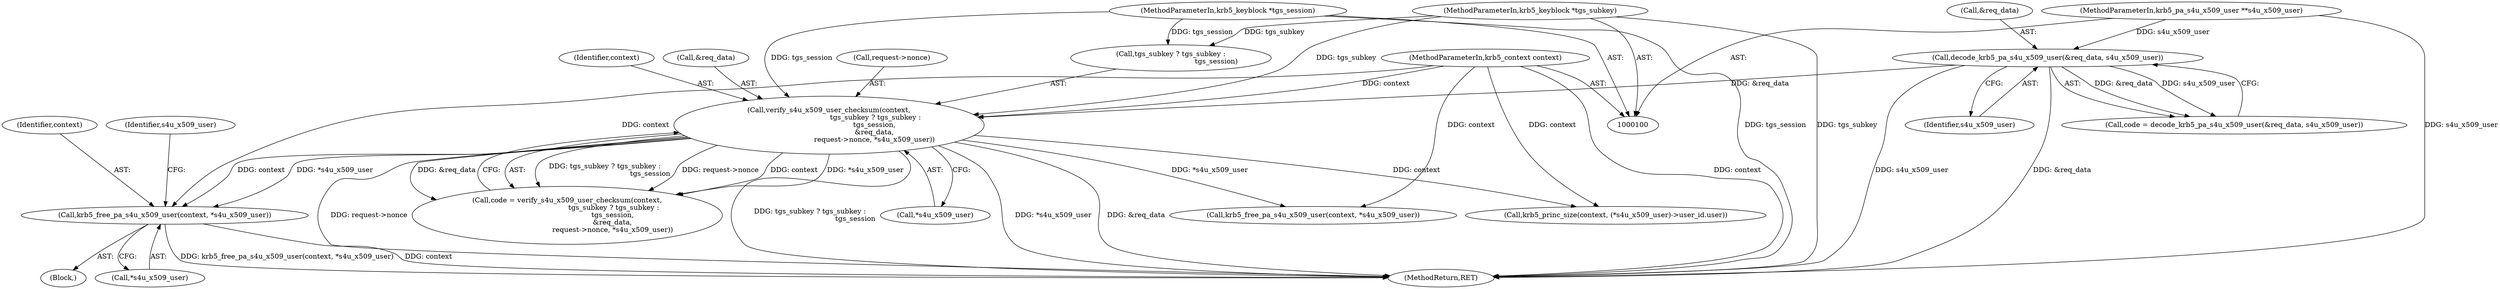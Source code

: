 digraph "0_krb5_ffb35baac6981f9e8914f8f3bffd37f284b85970_3@API" {
"1000164" [label="(Call,krb5_free_pa_s4u_x509_user(context, *s4u_x509_user))"];
"1000144" [label="(Call,verify_s4u_x509_user_checksum(context,\n                                          tgs_subkey ? tgs_subkey :\n                                         tgs_session,\n                                         &req_data,\n                                         request->nonce, *s4u_x509_user))"];
"1000101" [label="(MethodParameterIn,krb5_context context)"];
"1000104" [label="(MethodParameterIn,krb5_keyblock *tgs_subkey)"];
"1000105" [label="(MethodParameterIn,krb5_keyblock *tgs_session)"];
"1000129" [label="(Call,decode_krb5_pa_s4u_x509_user(&req_data, s4u_x509_user))"];
"1000106" [label="(MethodParameterIn,krb5_pa_s4u_x509_user **s4u_x509_user)"];
"1000130" [label="(Call,&req_data)"];
"1000142" [label="(Call,code = verify_s4u_x509_user_checksum(context,\n                                          tgs_subkey ? tgs_subkey :\n                                         tgs_session,\n                                         &req_data,\n                                         request->nonce, *s4u_x509_user))"];
"1000106" [label="(MethodParameterIn,krb5_pa_s4u_x509_user **s4u_x509_user)"];
"1000145" [label="(Identifier,context)"];
"1000170" [label="(Identifier,s4u_x509_user)"];
"1000101" [label="(MethodParameterIn,krb5_context context)"];
"1000144" [label="(Call,verify_s4u_x509_user_checksum(context,\n                                          tgs_subkey ? tgs_subkey :\n                                         tgs_session,\n                                         &req_data,\n                                         request->nonce, *s4u_x509_user))"];
"1000166" [label="(Call,*s4u_x509_user)"];
"1000127" [label="(Call,code = decode_krb5_pa_s4u_x509_user(&req_data, s4u_x509_user))"];
"1000213" [label="(MethodReturn,RET)"];
"1000129" [label="(Call,decode_krb5_pa_s4u_x509_user(&req_data, s4u_x509_user))"];
"1000150" [label="(Call,&req_data)"];
"1000152" [label="(Call,request->nonce)"];
"1000159" [label="(Block,)"];
"1000165" [label="(Identifier,context)"];
"1000201" [label="(Call,krb5_free_pa_s4u_x509_user(context, *s4u_x509_user))"];
"1000177" [label="(Call,krb5_princ_size(context, (*s4u_x509_user)->user_id.user))"];
"1000155" [label="(Call,*s4u_x509_user)"];
"1000164" [label="(Call,krb5_free_pa_s4u_x509_user(context, *s4u_x509_user))"];
"1000146" [label="(Call,tgs_subkey ? tgs_subkey :\n                                         tgs_session)"];
"1000104" [label="(MethodParameterIn,krb5_keyblock *tgs_subkey)"];
"1000132" [label="(Identifier,s4u_x509_user)"];
"1000105" [label="(MethodParameterIn,krb5_keyblock *tgs_session)"];
"1000164" -> "1000159"  [label="AST: "];
"1000164" -> "1000166"  [label="CFG: "];
"1000165" -> "1000164"  [label="AST: "];
"1000166" -> "1000164"  [label="AST: "];
"1000170" -> "1000164"  [label="CFG: "];
"1000164" -> "1000213"  [label="DDG: krb5_free_pa_s4u_x509_user(context, *s4u_x509_user)"];
"1000164" -> "1000213"  [label="DDG: context"];
"1000144" -> "1000164"  [label="DDG: context"];
"1000144" -> "1000164"  [label="DDG: *s4u_x509_user"];
"1000101" -> "1000164"  [label="DDG: context"];
"1000144" -> "1000142"  [label="AST: "];
"1000144" -> "1000155"  [label="CFG: "];
"1000145" -> "1000144"  [label="AST: "];
"1000146" -> "1000144"  [label="AST: "];
"1000150" -> "1000144"  [label="AST: "];
"1000152" -> "1000144"  [label="AST: "];
"1000155" -> "1000144"  [label="AST: "];
"1000142" -> "1000144"  [label="CFG: "];
"1000144" -> "1000213"  [label="DDG: request->nonce"];
"1000144" -> "1000213"  [label="DDG: tgs_subkey ? tgs_subkey :\n                                         tgs_session"];
"1000144" -> "1000213"  [label="DDG: *s4u_x509_user"];
"1000144" -> "1000213"  [label="DDG: &req_data"];
"1000144" -> "1000142"  [label="DDG: tgs_subkey ? tgs_subkey :\n                                         tgs_session"];
"1000144" -> "1000142"  [label="DDG: request->nonce"];
"1000144" -> "1000142"  [label="DDG: context"];
"1000144" -> "1000142"  [label="DDG: *s4u_x509_user"];
"1000144" -> "1000142"  [label="DDG: &req_data"];
"1000101" -> "1000144"  [label="DDG: context"];
"1000104" -> "1000144"  [label="DDG: tgs_subkey"];
"1000105" -> "1000144"  [label="DDG: tgs_session"];
"1000129" -> "1000144"  [label="DDG: &req_data"];
"1000144" -> "1000177"  [label="DDG: context"];
"1000144" -> "1000201"  [label="DDG: *s4u_x509_user"];
"1000101" -> "1000100"  [label="AST: "];
"1000101" -> "1000213"  [label="DDG: context"];
"1000101" -> "1000177"  [label="DDG: context"];
"1000101" -> "1000201"  [label="DDG: context"];
"1000104" -> "1000100"  [label="AST: "];
"1000104" -> "1000213"  [label="DDG: tgs_subkey"];
"1000104" -> "1000146"  [label="DDG: tgs_subkey"];
"1000105" -> "1000100"  [label="AST: "];
"1000105" -> "1000213"  [label="DDG: tgs_session"];
"1000105" -> "1000146"  [label="DDG: tgs_session"];
"1000129" -> "1000127"  [label="AST: "];
"1000129" -> "1000132"  [label="CFG: "];
"1000130" -> "1000129"  [label="AST: "];
"1000132" -> "1000129"  [label="AST: "];
"1000127" -> "1000129"  [label="CFG: "];
"1000129" -> "1000213"  [label="DDG: &req_data"];
"1000129" -> "1000213"  [label="DDG: s4u_x509_user"];
"1000129" -> "1000127"  [label="DDG: &req_data"];
"1000129" -> "1000127"  [label="DDG: s4u_x509_user"];
"1000106" -> "1000129"  [label="DDG: s4u_x509_user"];
"1000106" -> "1000100"  [label="AST: "];
"1000106" -> "1000213"  [label="DDG: s4u_x509_user"];
}
